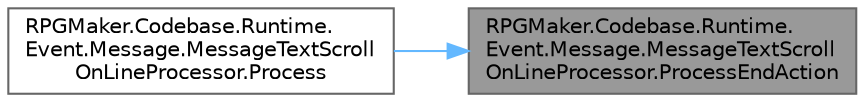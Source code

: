 digraph "RPGMaker.Codebase.Runtime.Event.Message.MessageTextScrollOnLineProcessor.ProcessEndAction"
{
 // LATEX_PDF_SIZE
  bgcolor="transparent";
  edge [fontname=Helvetica,fontsize=10,labelfontname=Helvetica,labelfontsize=10];
  node [fontname=Helvetica,fontsize=10,shape=box,height=0.2,width=0.4];
  rankdir="RL";
  Node1 [id="Node000001",label="RPGMaker.Codebase.Runtime.\lEvent.Message.MessageTextScroll\lOnLineProcessor.ProcessEndAction",height=0.2,width=0.4,color="gray40", fillcolor="grey60", style="filled", fontcolor="black",tooltip=" "];
  Node1 -> Node2 [id="edge1_Node000001_Node000002",dir="back",color="steelblue1",style="solid",tooltip=" "];
  Node2 [id="Node000002",label="RPGMaker.Codebase.Runtime.\lEvent.Message.MessageTextScroll\lOnLineProcessor.Process",height=0.2,width=0.4,color="grey40", fillcolor="white", style="filled",URL="$d1/d92/class_r_p_g_maker_1_1_codebase_1_1_runtime_1_1_event_1_1_message_1_1_message_text_scroll_on_line_processor.html#ab21311e89d04348efdfef5b965b07129",tooltip="イベント実行処理"];
}
